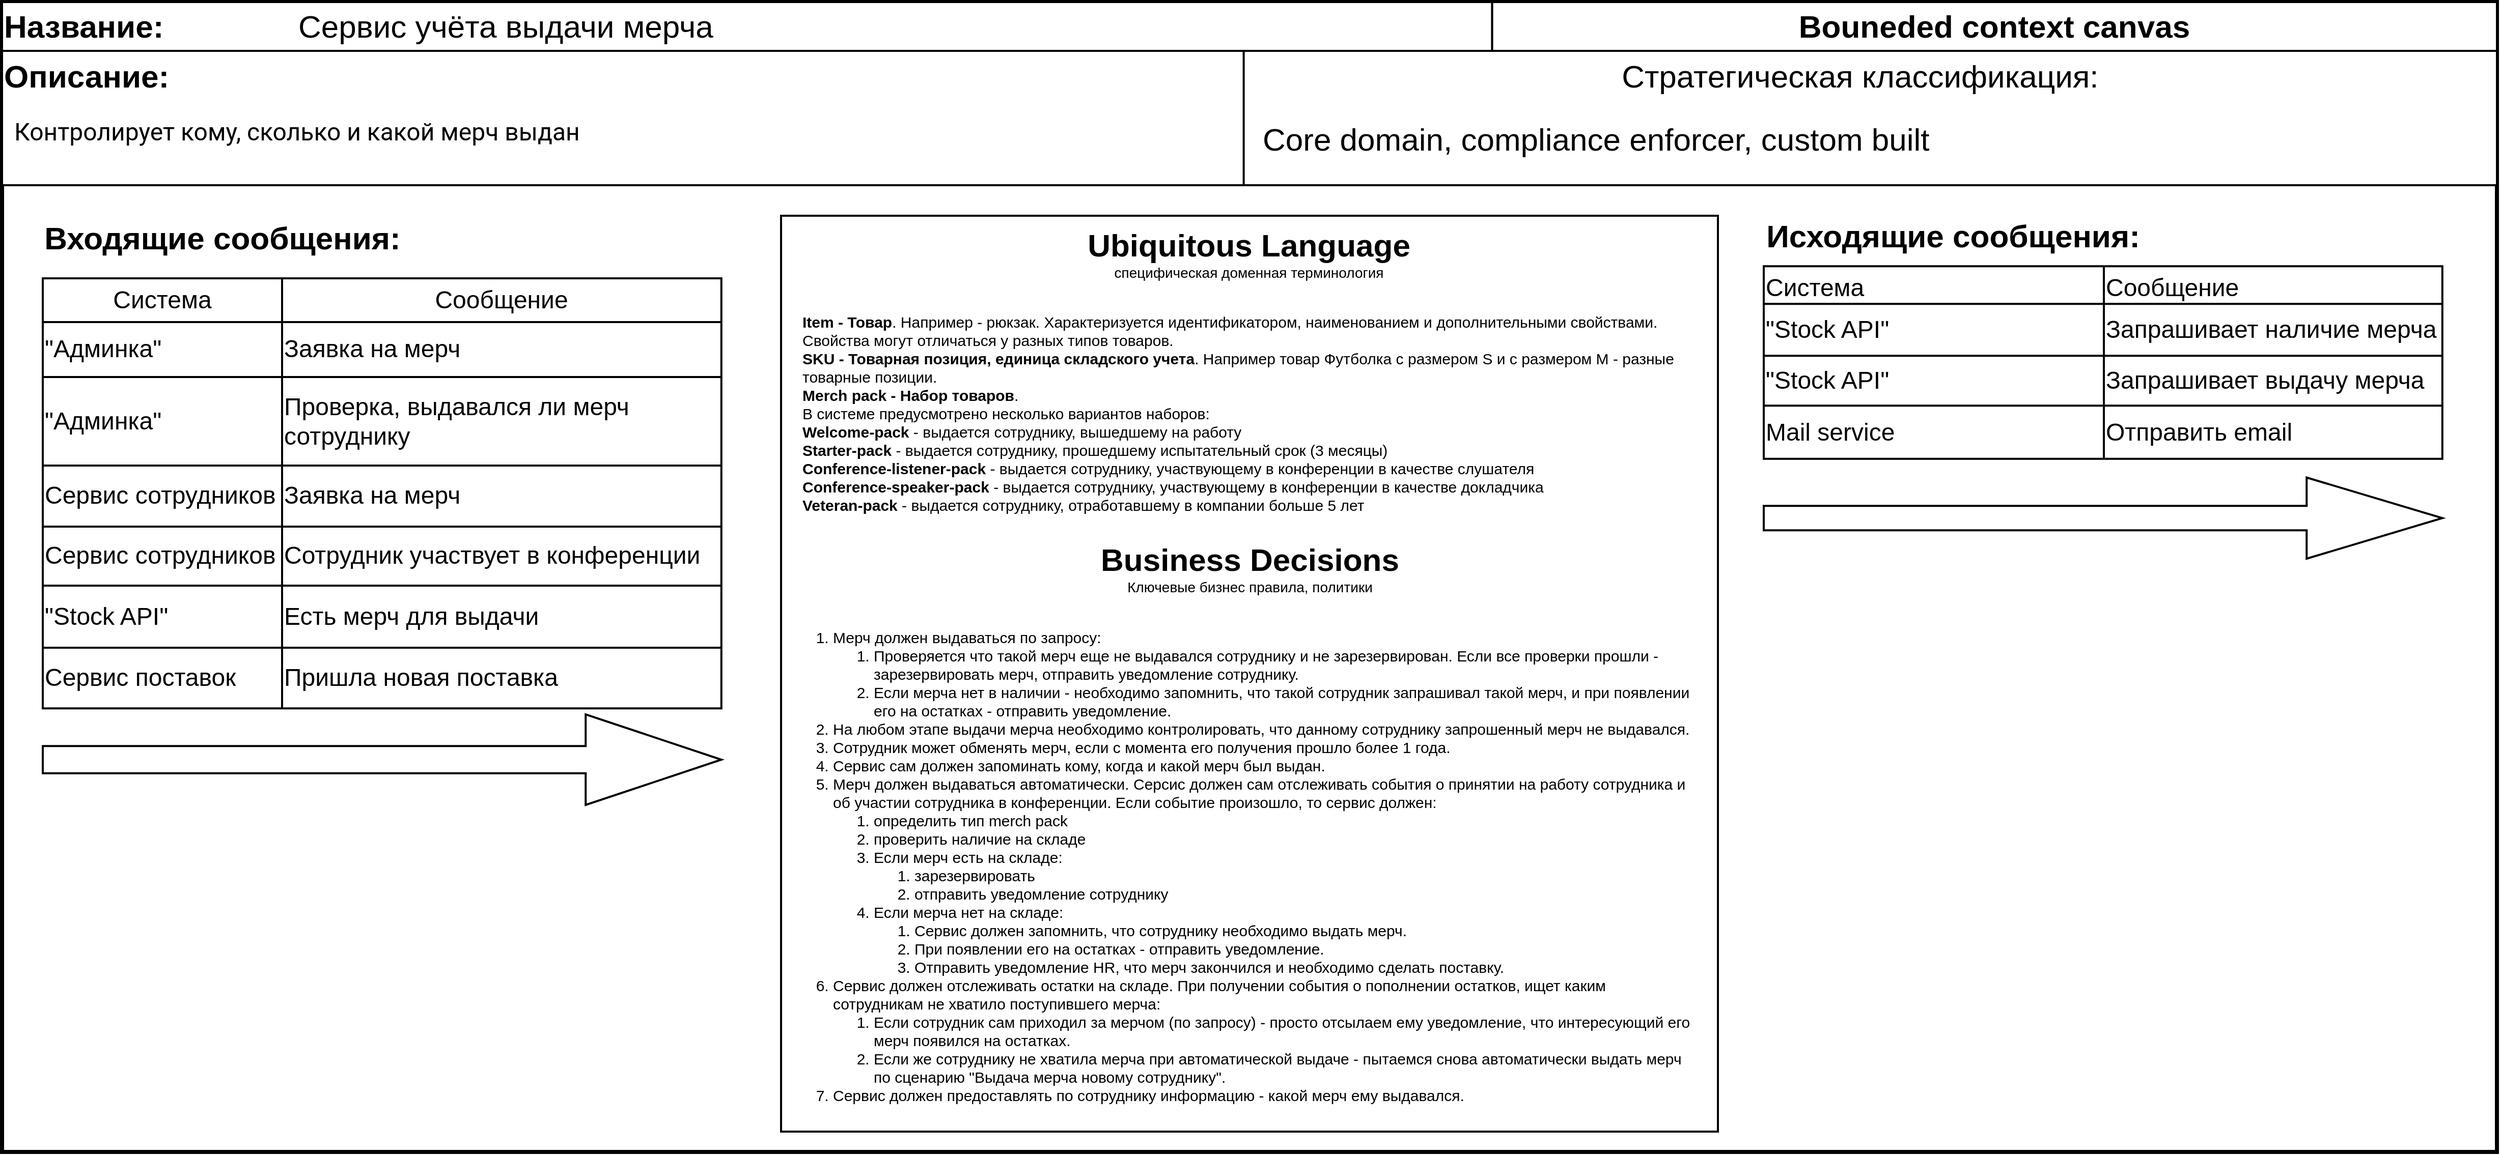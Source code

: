 <mxfile version="15.4.0" type="device"><diagram id="8OFZhzmo89h2vflNufuO" name="Page-1"><mxGraphModel dx="1086" dy="798" grid="1" gridSize="10" guides="1" tooltips="1" connect="1" arrows="1" fold="1" page="1" pageScale="1" pageWidth="827" pageHeight="1169" math="0" shadow="0"><root><mxCell id="0"/><mxCell id="1" parent="0"/><mxCell id="90RE7-Sr8iYz6EcnKm03-32" value="" style="group" parent="1" vertex="1" connectable="0"><mxGeometry x="10" y="20" width="2450" height="1130" as="geometry"/></mxCell><mxCell id="C2i8B1bdvemPvVyp_Ss8-2" value="" style="rounded=0;whiteSpace=wrap;html=1;strokeWidth=4;glass=0;shadow=0;sketch=0;" parent="90RE7-Sr8iYz6EcnKm03-32" vertex="1"><mxGeometry width="2450" height="1130" as="geometry"/></mxCell><mxCell id="C2i8B1bdvemPvVyp_Ss8-19" value="" style="group" parent="90RE7-Sr8iYz6EcnKm03-32" vertex="1" connectable="0"><mxGeometry width="2450" height="180" as="geometry"/></mxCell><mxCell id="C2i8B1bdvemPvVyp_Ss8-5" value="" style="group;strokeColor=none;shadow=0;align=left;" parent="C2i8B1bdvemPvVyp_Ss8-19" vertex="1" connectable="0"><mxGeometry width="2450" height="48.0" as="geometry"/></mxCell><mxCell id="C2i8B1bdvemPvVyp_Ss8-17" value="" style="group" parent="C2i8B1bdvemPvVyp_Ss8-5" vertex="1" connectable="0"><mxGeometry width="2450" height="48.0" as="geometry"/></mxCell><mxCell id="C2i8B1bdvemPvVyp_Ss8-4" value="&lt;font style=&quot;font-size: 31px&quot;&gt;&lt;b&gt;Bouneded context canvas&lt;/b&gt;&lt;/font&gt;" style="rounded=0;whiteSpace=wrap;html=1;strokeWidth=2;strokeColor=default;" parent="C2i8B1bdvemPvVyp_Ss8-17" vertex="1"><mxGeometry x="1463.194" width="986.806" height="48.0" as="geometry"/></mxCell><mxCell id="C2i8B1bdvemPvVyp_Ss8-16" value="" style="group" parent="C2i8B1bdvemPvVyp_Ss8-17" vertex="1" connectable="0"><mxGeometry width="1463.194" height="48.0" as="geometry"/></mxCell><mxCell id="C2i8B1bdvemPvVyp_Ss8-3" value="&lt;b&gt;&lt;font style=&quot;font-size: 31px&quot;&gt;Название:&amp;nbsp;&lt;/font&gt;&lt;/b&gt;" style="rounded=0;whiteSpace=wrap;html=1;strokeWidth=2;align=left;" parent="C2i8B1bdvemPvVyp_Ss8-16" vertex="1"><mxGeometry width="1463.194" height="48.0" as="geometry"/></mxCell><mxCell id="C2i8B1bdvemPvVyp_Ss8-13" value="Сервис учёта выдачи мерча" style="text;html=1;strokeColor=none;fillColor=none;align=left;verticalAlign=middle;whiteSpace=wrap;rounded=0;shadow=0;fontSize=31;" parent="C2i8B1bdvemPvVyp_Ss8-16" vertex="1"><mxGeometry x="289.236" y="6.0" width="1139.931" height="36.0" as="geometry"/></mxCell><mxCell id="C2i8B1bdvemPvVyp_Ss8-8" value="&lt;font style=&quot;font-size: 31px&quot;&gt;Стратегическая классификация:&amp;nbsp;&lt;/font&gt;" style="rounded=0;whiteSpace=wrap;html=1;shadow=0;strokeColor=default;strokeWidth=2;verticalAlign=top;spacingRight=0;spacing=2;sketch=0;" parent="C2i8B1bdvemPvVyp_Ss8-19" vertex="1"><mxGeometry x="1207.907" y="47.998" width="1242.093" height="132.002" as="geometry"/></mxCell><mxCell id="C2i8B1bdvemPvVyp_Ss8-18" value="" style="group" parent="C2i8B1bdvemPvVyp_Ss8-19" vertex="1" connectable="0"><mxGeometry y="47.998" width="1219.302" height="132.002" as="geometry"/></mxCell><mxCell id="C2i8B1bdvemPvVyp_Ss8-7" value="&lt;font style=&quot;font-size: 31px&quot;&gt;&lt;b&gt;Описание:&lt;/b&gt;&lt;/font&gt;" style="rounded=0;whiteSpace=wrap;html=1;shadow=0;strokeColor=default;strokeWidth=2;align=left;verticalAlign=top;" parent="C2i8B1bdvemPvVyp_Ss8-18" vertex="1"><mxGeometry width="1219.302" height="132.002" as="geometry"/></mxCell><mxCell id="C2i8B1bdvemPvVyp_Ss8-12" value="&lt;span style=&quot;font-family: &amp;#34;roboto&amp;#34; , &amp;#34;arial&amp;#34; , sans-serif ; font-size: 24px ; text-align: center ; background-color: rgb(255 , 255 , 255)&quot;&gt;Контролирует кому, сколько и какой мерч выдан&lt;/span&gt;" style="text;html=1;strokeColor=none;fillColor=none;align=left;verticalAlign=top;whiteSpace=wrap;rounded=0;shadow=0;fontSize=31;" parent="C2i8B1bdvemPvVyp_Ss8-18" vertex="1"><mxGeometry x="10.0" y="52" width="1172.9" height="60" as="geometry"/></mxCell><mxCell id="HIC7lZ4OM-H-9Ils8Dxd-2" value="Core domain, compliance enforcer,&amp;nbsp;custom built" style="text;html=1;strokeColor=none;fillColor=none;align=left;verticalAlign=top;whiteSpace=wrap;rounded=0;shadow=0;fontSize=31;" parent="C2i8B1bdvemPvVyp_Ss8-19" vertex="1"><mxGeometry x="1236.313" y="110.0" width="1185.276" height="51.325" as="geometry"/></mxCell><mxCell id="WoysdQ80ojaou5vGWn7A-6" value="" style="group" parent="90RE7-Sr8iYz6EcnKm03-32" vertex="1" connectable="0"><mxGeometry x="765" y="210" width="920" height="900" as="geometry"/></mxCell><mxCell id="C2i8B1bdvemPvVyp_Ss8-9" value="" style="rounded=0;whiteSpace=wrap;html=1;shadow=0;strokeColor=default;strokeWidth=2;verticalAlign=top;fontSize=31;fontStyle=0" parent="WoysdQ80ojaou5vGWn7A-6" vertex="1"><mxGeometry width="920.0" height="900.0" as="geometry"/></mxCell><mxCell id="C2i8B1bdvemPvVyp_Ss8-46" value="&lt;p style=&quot;font-size: 15px&quot;&gt;&lt;font style=&quot;line-height: 100% ; font-size: 15px&quot;&gt;&lt;b style=&quot;font-size: 15px&quot;&gt;Item - Товар&lt;/b&gt;&lt;span style=&quot;font-size: 15px&quot;&gt;. Например - рюкзак. Характеризуется идентификатором, наименованием и дополнительными свойствами. Свойства могут отличаться у разных типов товаров.&lt;br&gt;&lt;/span&gt;&lt;/font&gt;&lt;font style=&quot;line-height: 100% ; font-size: 15px&quot;&gt;&lt;b style=&quot;font-size: 15px&quot;&gt;SKU - Товарная позиция, единица складского учета&lt;/b&gt;&lt;span style=&quot;font-size: 15px&quot;&gt;. Например товар Футболка с размером S и с размером M - разные товарные позиции.&lt;br&gt;&lt;/span&gt;&lt;/font&gt;&lt;span style=&quot;font-size: 15px&quot;&gt;&lt;b style=&quot;font-size: 15px&quot;&gt;Merch pack - Набор товаров&lt;/b&gt;.&lt;br&gt;&lt;/span&gt;&lt;span style=&quot;font-size: 15px&quot;&gt;В системе предусмотрено несколько вариантов наборов:&lt;br&gt;&lt;/span&gt;&lt;span style=&quot;font-size: 15px&quot;&gt;&lt;b style=&quot;font-size: 15px&quot;&gt;Welcome-pack&lt;/b&gt; - выдается сотруднику, вышедшему на работу&lt;br&gt;&lt;/span&gt;&lt;span style=&quot;font-size: 15px&quot;&gt;&lt;b style=&quot;font-size: 15px&quot;&gt;Starter-pack&lt;/b&gt; - выдается сотруднику, прошедшему испытательный срок (3 месяцы)&lt;br&gt;&lt;/span&gt;&lt;span style=&quot;font-size: 15px&quot;&gt;&lt;b style=&quot;font-size: 15px&quot;&gt;Conference-listener-pack&lt;/b&gt; - выдается сотруднику, участвующему в конференции в качестве слушателя&lt;br&gt;&lt;/span&gt;&lt;span style=&quot;font-size: 15px&quot;&gt;&lt;b style=&quot;font-size: 15px&quot;&gt;Conference-speaker-pack&lt;/b&gt; - выдается сотруднику, участвующему в конференции в качестве докладчика&lt;br&gt;&lt;/span&gt;&lt;span style=&quot;font-size: 15px&quot;&gt;&lt;b style=&quot;font-size: 15px&quot;&gt;Veteran-pack&lt;/b&gt; - выдается сотруднику, отработавшему в компании больше 5 лет&lt;/span&gt;&lt;/p&gt;&lt;font style=&quot;line-height: 100% ; font-size: 15px&quot;&gt;&lt;br style=&quot;font-size: 15px&quot;&gt;&lt;br style=&quot;font-size: 15px&quot;&gt;&lt;/font&gt;" style="text;html=1;strokeColor=none;fillColor=none;align=left;verticalAlign=top;whiteSpace=wrap;rounded=0;shadow=0;glass=0;sketch=0;fontSize=15;" parent="WoysdQ80ojaou5vGWn7A-6" vertex="1"><mxGeometry x="18.898" y="73.652" width="879.455" height="223.052" as="geometry"/></mxCell><mxCell id="WoysdQ80ojaou5vGWn7A-3" value="&lt;b style=&quot;font-size: 31px&quot;&gt;Ubiquitous Language&lt;/b&gt;&lt;br style=&quot;font-size: 31px&quot;&gt;&lt;font style=&quot;font-size: 14px&quot;&gt;специфическая доменная терминология&lt;/font&gt;" style="text;html=1;strokeColor=none;fillColor=none;align=center;verticalAlign=middle;whiteSpace=wrap;rounded=0;spacing=2;labelBackgroundColor=none;strokeWidth=1;" parent="WoysdQ80ojaou5vGWn7A-6" vertex="1"><mxGeometry x="278.349" width="363.303" height="73.652" as="geometry"/></mxCell><mxCell id="WoysdQ80ojaou5vGWn7A-4" value="&lt;span style=&quot;font-size: 31px&quot;&gt;&lt;b&gt;Business Decisions&lt;/b&gt;&lt;/span&gt;&lt;br style=&quot;font-size: 31px&quot;&gt;&lt;font style=&quot;font-size: 14px&quot;&gt;Ключевые бизнес правила, политики&lt;/font&gt;" style="text;html=1;strokeColor=none;fillColor=none;align=center;verticalAlign=middle;whiteSpace=wrap;rounded=0;spacing=2;" parent="WoysdQ80ojaou5vGWn7A-6" vertex="1"><mxGeometry x="293.567" y="306.593" width="332.856" height="79.121" as="geometry"/></mxCell><mxCell id="WoysdQ80ojaou5vGWn7A-5" value="&lt;ol&gt;&lt;li style=&quot;font-size: 15px ; box-sizing: content-box&quot;&gt;Мерч должен выдаваться по запросу:&lt;/li&gt;&lt;ol&gt;&lt;li style=&quot;font-size: 15px ; box-sizing: content-box&quot;&gt;Проверяется что такой мерч еще не выдавался сотруднику и не зарезервирован. Если все проверки прошли - зарезервировать мерч, отправить уведомление сотруднику.&lt;/li&gt;&lt;li style=&quot;font-size: 15px ; box-sizing: content-box&quot;&gt;Если мерча нет в наличии - необходимо запомнить, что такой сотрудник запрашивал такой мерч, и при появлении его на остатках - отправить уведомление.&lt;/li&gt;&lt;/ol&gt;&lt;li style=&quot;font-size: 15px&quot;&gt;&lt;font style=&quot;line-height: 100% ; font-size: 15px&quot;&gt;На любом этапе выдачи мерча необходимо контролировать, что данному сотруднику запрошенный мерч не выдавался.&lt;br&gt;&lt;/font&gt;&lt;/li&gt;&lt;li style=&quot;font-size: 15px&quot;&gt;&lt;font style=&quot;line-height: 100% ; font-size: 15px&quot;&gt;Cотрудник может обменять мерч, если с момента его получения прошло более 1 года.&lt;/font&gt;&lt;/li&gt;&lt;li style=&quot;font-size: 15px&quot;&gt;&lt;font style=&quot;line-height: 100% ; font-size: 15px&quot;&gt;Сервис сам должен запоминать кому, когда и какой мерч был выдан.&lt;/font&gt;&lt;/li&gt;&lt;li style=&quot;font-size: 15px&quot;&gt;&lt;font style=&quot;line-height: 100% ; font-size: 15px&quot;&gt;Мерч должен выдаваться автоматически. Серсис должен сам отслеживать события о принятии на работу сотрудника и об участии сотрудника в конференции. Если событие произошло, то сервис должен:&lt;/font&gt;&lt;/li&gt;&lt;ol&gt;&lt;li style=&quot;font-size: 15px&quot;&gt;определить тип merch pack&lt;/li&gt;&lt;li style=&quot;font-size: 15px&quot;&gt;проверить наличие на складе&lt;/li&gt;&lt;li style=&quot;font-size: 15px&quot;&gt;Если мерч есть на складе:&lt;/li&gt;&lt;ol style=&quot;font-size: 15px&quot;&gt;&lt;li style=&quot;font-size: 15px&quot;&gt;зарезервировать&lt;/li&gt;&lt;li style=&quot;font-size: 15px&quot;&gt;отправить уведомление сотруднику&lt;/li&gt;&lt;/ol&gt;&lt;li&gt;Если мерча нет на складе:&lt;/li&gt;&lt;ol&gt;&lt;li&gt;Сервис должен запомнить, что сотруднику необходимо выдать мерч.&lt;/li&gt;&lt;li&gt;При появлении его на остатках - отправить уведомление.&lt;/li&gt;&lt;li&gt;Отправить уведомление HR, что мерч закончился и необходимо сделать поставку.&lt;/li&gt;&lt;/ol&gt;&lt;/ol&gt;&lt;li style=&quot;font-size: 15px&quot;&gt;&lt;span style=&quot;font-size: 15px&quot;&gt;Сервис должен отслеживать остатки на складе. При получении события о пополнении остатков, ищет каким сотрудникам не хватило поступившего мерча:&lt;/span&gt;&lt;/li&gt;&lt;ol&gt;&lt;li style=&quot;font-size: 15px&quot;&gt;&lt;span style=&quot;font-size: 15px&quot;&gt;Если сотрудник сам приходил за мерчом (по запросу) - просто отсылаем ему уведомление, что интересующий его мерч появился на остатках.&lt;br&gt;&lt;/span&gt;&lt;/li&gt;&lt;li style=&quot;font-size: 15px&quot;&gt;&lt;span style=&quot;font-size: 15px&quot;&gt;Если же сотруднику не хватила мерча при автоматической выдаче - пытаемся снова автоматически выдать мерч по сценарию &quot;Выдача мерча новому сотруднику&quot;.&lt;br&gt;&lt;/span&gt;&lt;/li&gt;&lt;/ol&gt;&lt;li&gt;Сервис должен предоставлять по сотруднику информацию - какой мерч ему выдавался.&lt;/li&gt;&lt;/ol&gt;" style="text;html=1;strokeColor=none;fillColor=none;align=left;verticalAlign=top;whiteSpace=wrap;rounded=0;shadow=0;glass=0;sketch=0;fontSize=15;spacing=0;" parent="WoysdQ80ojaou5vGWn7A-6" vertex="1"><mxGeometry x="10.824" y="385.714" width="887.529" height="514.286" as="geometry"/></mxCell><mxCell id="90RE7-Sr8iYz6EcnKm03-27" value="" style="group" parent="90RE7-Sr8iYz6EcnKm03-32" vertex="1" connectable="0"><mxGeometry x="40" y="210" width="666.4" height="540" as="geometry"/></mxCell><mxCell id="C2i8B1bdvemPvVyp_Ss8-23" value="" style="shape=table;html=1;whiteSpace=wrap;startSize=0;container=1;collapsible=0;childLayout=tableLayout;rounded=0;shadow=0;glass=0;sketch=0;fontSize=24;strokeColor=default;strokeWidth=2;align=left;verticalAlign=top;" parent="90RE7-Sr8iYz6EcnKm03-27" vertex="1"><mxGeometry y="61.498" width="666.4" height="422.582" as="geometry"/></mxCell><mxCell id="C2i8B1bdvemPvVyp_Ss8-24" value="" style="shape=partialRectangle;html=1;whiteSpace=wrap;collapsible=0;dropTarget=0;pointerEvents=0;fillColor=none;top=0;left=0;bottom=0;right=0;points=[[0,0.5],[1,0.5]];portConstraint=eastwest;rounded=0;shadow=0;glass=0;sketch=0;fontSize=24;strokeColor=default;strokeWidth=2;align=left;verticalAlign=top;" parent="C2i8B1bdvemPvVyp_Ss8-23" vertex="1"><mxGeometry width="666.4" height="43" as="geometry"/></mxCell><mxCell id="C2i8B1bdvemPvVyp_Ss8-25" value="Система" style="shape=partialRectangle;html=1;whiteSpace=wrap;connectable=0;fillColor=none;top=0;left=0;bottom=0;right=0;overflow=hidden;pointerEvents=1;rounded=0;shadow=0;glass=0;sketch=0;fontSize=24;strokeColor=default;strokeWidth=2;align=center;verticalAlign=middle;" parent="C2i8B1bdvemPvVyp_Ss8-24" vertex="1"><mxGeometry width="235" height="43" as="geometry"><mxRectangle width="235" height="43" as="alternateBounds"/></mxGeometry></mxCell><mxCell id="C2i8B1bdvemPvVyp_Ss8-26" value="Сообщение" style="shape=partialRectangle;html=1;whiteSpace=wrap;connectable=0;fillColor=none;top=0;left=0;bottom=0;right=0;overflow=hidden;pointerEvents=1;rounded=0;shadow=0;glass=0;sketch=0;fontSize=24;strokeColor=default;strokeWidth=2;align=center;verticalAlign=middle;" parent="C2i8B1bdvemPvVyp_Ss8-24" vertex="1"><mxGeometry x="235" width="431" height="43" as="geometry"><mxRectangle width="431" height="43" as="alternateBounds"/></mxGeometry></mxCell><mxCell id="C2i8B1bdvemPvVyp_Ss8-28" value="" style="shape=partialRectangle;html=1;whiteSpace=wrap;collapsible=0;dropTarget=0;pointerEvents=0;fillColor=none;top=0;left=0;bottom=0;right=0;points=[[0,0.5],[1,0.5]];portConstraint=eastwest;rounded=0;shadow=0;glass=0;sketch=0;fontSize=24;strokeColor=default;strokeWidth=2;align=left;verticalAlign=top;" parent="C2i8B1bdvemPvVyp_Ss8-23" vertex="1"><mxGeometry y="43" width="666.4" height="54" as="geometry"/></mxCell><mxCell id="C2i8B1bdvemPvVyp_Ss8-29" value="&quot;Админка&quot;" style="shape=partialRectangle;html=1;whiteSpace=wrap;connectable=0;fillColor=none;top=0;left=0;bottom=0;right=0;overflow=hidden;pointerEvents=1;rounded=0;shadow=0;glass=0;sketch=0;fontSize=24;strokeColor=default;strokeWidth=2;align=left;verticalAlign=middle;" parent="C2i8B1bdvemPvVyp_Ss8-28" vertex="1"><mxGeometry width="235" height="54" as="geometry"><mxRectangle width="235" height="54" as="alternateBounds"/></mxGeometry></mxCell><mxCell id="C2i8B1bdvemPvVyp_Ss8-30" value="Заявка на мерч" style="shape=partialRectangle;html=1;whiteSpace=wrap;connectable=0;fillColor=none;top=0;left=0;bottom=0;right=0;overflow=hidden;pointerEvents=1;rounded=0;shadow=0;glass=0;sketch=0;fontSize=24;strokeColor=default;strokeWidth=2;align=left;verticalAlign=middle;" parent="C2i8B1bdvemPvVyp_Ss8-28" vertex="1"><mxGeometry x="235" width="431" height="54" as="geometry"><mxRectangle width="431" height="54" as="alternateBounds"/></mxGeometry></mxCell><mxCell id="C2i8B1bdvemPvVyp_Ss8-32" value="" style="shape=partialRectangle;html=1;whiteSpace=wrap;collapsible=0;dropTarget=0;pointerEvents=0;fillColor=none;top=0;left=0;bottom=0;right=0;points=[[0,0.5],[1,0.5]];portConstraint=eastwest;rounded=0;shadow=0;glass=0;sketch=0;fontSize=24;strokeColor=default;strokeWidth=2;align=left;verticalAlign=top;" parent="C2i8B1bdvemPvVyp_Ss8-23" vertex="1"><mxGeometry y="97" width="666.4" height="87" as="geometry"/></mxCell><mxCell id="C2i8B1bdvemPvVyp_Ss8-33" value="&quot;Админка&quot;" style="shape=partialRectangle;html=1;whiteSpace=wrap;connectable=0;fillColor=none;top=0;left=0;bottom=0;right=0;overflow=hidden;pointerEvents=1;rounded=0;shadow=0;glass=0;sketch=0;fontSize=24;strokeColor=default;strokeWidth=2;align=left;verticalAlign=middle;" parent="C2i8B1bdvemPvVyp_Ss8-32" vertex="1"><mxGeometry width="235" height="87" as="geometry"><mxRectangle width="235" height="87" as="alternateBounds"/></mxGeometry></mxCell><mxCell id="C2i8B1bdvemPvVyp_Ss8-34" value="Проверка, выдавался ли мерч сотруднику" style="shape=partialRectangle;html=1;whiteSpace=wrap;connectable=0;fillColor=none;top=0;left=0;bottom=0;right=0;overflow=hidden;pointerEvents=1;rounded=0;shadow=0;glass=0;sketch=0;fontSize=24;strokeColor=default;strokeWidth=2;align=left;verticalAlign=middle;" parent="C2i8B1bdvemPvVyp_Ss8-32" vertex="1"><mxGeometry x="235" width="431" height="87" as="geometry"><mxRectangle width="431" height="87" as="alternateBounds"/></mxGeometry></mxCell><mxCell id="90RE7-Sr8iYz6EcnKm03-14" style="shape=partialRectangle;html=1;whiteSpace=wrap;collapsible=0;dropTarget=0;pointerEvents=0;fillColor=none;top=0;left=0;bottom=0;right=0;points=[[0,0.5],[1,0.5]];portConstraint=eastwest;rounded=0;shadow=0;glass=0;sketch=0;fontSize=24;strokeColor=default;strokeWidth=2;align=left;verticalAlign=top;" parent="C2i8B1bdvemPvVyp_Ss8-23" vertex="1"><mxGeometry y="184" width="666.4" height="60" as="geometry"/></mxCell><mxCell id="90RE7-Sr8iYz6EcnKm03-15" value="Сервис сотрудников" style="shape=partialRectangle;html=1;whiteSpace=wrap;connectable=0;fillColor=none;top=0;left=0;bottom=0;right=0;overflow=hidden;pointerEvents=1;rounded=0;shadow=0;glass=0;sketch=0;fontSize=24;strokeColor=default;strokeWidth=2;align=left;verticalAlign=middle;" parent="90RE7-Sr8iYz6EcnKm03-14" vertex="1"><mxGeometry width="235" height="60" as="geometry"><mxRectangle width="235" height="60" as="alternateBounds"/></mxGeometry></mxCell><mxCell id="90RE7-Sr8iYz6EcnKm03-16" value="Заявка на мерч" style="shape=partialRectangle;html=1;whiteSpace=wrap;connectable=0;fillColor=none;top=0;left=0;bottom=0;right=0;overflow=hidden;pointerEvents=1;rounded=0;shadow=0;glass=0;sketch=0;fontSize=24;strokeColor=default;strokeWidth=2;align=left;verticalAlign=middle;" parent="90RE7-Sr8iYz6EcnKm03-14" vertex="1"><mxGeometry x="235" width="431" height="60" as="geometry"><mxRectangle width="431" height="60" as="alternateBounds"/></mxGeometry></mxCell><mxCell id="90RE7-Sr8iYz6EcnKm03-17" style="shape=partialRectangle;html=1;whiteSpace=wrap;collapsible=0;dropTarget=0;pointerEvents=0;fillColor=none;top=0;left=0;bottom=0;right=0;points=[[0,0.5],[1,0.5]];portConstraint=eastwest;rounded=0;shadow=0;glass=0;sketch=0;fontSize=24;strokeColor=default;strokeWidth=2;align=left;verticalAlign=top;" parent="C2i8B1bdvemPvVyp_Ss8-23" vertex="1"><mxGeometry y="244" width="666.4" height="58" as="geometry"/></mxCell><mxCell id="90RE7-Sr8iYz6EcnKm03-18" value="Сервис сотрудников" style="shape=partialRectangle;html=1;whiteSpace=wrap;connectable=0;fillColor=none;top=0;left=0;bottom=0;right=0;overflow=hidden;pointerEvents=1;rounded=0;shadow=0;glass=0;sketch=0;fontSize=24;strokeColor=default;strokeWidth=2;align=left;verticalAlign=middle;" parent="90RE7-Sr8iYz6EcnKm03-17" vertex="1"><mxGeometry width="235" height="58" as="geometry"><mxRectangle width="235" height="58" as="alternateBounds"/></mxGeometry></mxCell><mxCell id="90RE7-Sr8iYz6EcnKm03-19" value="Сотрудник участвует в конференции" style="shape=partialRectangle;html=1;whiteSpace=wrap;connectable=0;fillColor=none;top=0;left=0;bottom=0;right=0;overflow=hidden;pointerEvents=1;rounded=0;shadow=0;glass=0;sketch=0;fontSize=24;strokeColor=default;strokeWidth=2;align=left;verticalAlign=middle;" parent="90RE7-Sr8iYz6EcnKm03-17" vertex="1"><mxGeometry x="235" width="431" height="58" as="geometry"><mxRectangle width="431" height="58" as="alternateBounds"/></mxGeometry></mxCell><mxCell id="90RE7-Sr8iYz6EcnKm03-20" style="shape=partialRectangle;html=1;whiteSpace=wrap;collapsible=0;dropTarget=0;pointerEvents=0;fillColor=none;top=0;left=0;bottom=0;right=0;points=[[0,0.5],[1,0.5]];portConstraint=eastwest;rounded=0;shadow=0;glass=0;sketch=0;fontSize=24;strokeColor=default;strokeWidth=2;align=left;verticalAlign=top;" parent="C2i8B1bdvemPvVyp_Ss8-23" vertex="1"><mxGeometry y="302" width="666.4" height="61" as="geometry"/></mxCell><mxCell id="90RE7-Sr8iYz6EcnKm03-21" value="&quot;Stock API&quot;" style="shape=partialRectangle;html=1;whiteSpace=wrap;connectable=0;fillColor=none;top=0;left=0;bottom=0;right=0;overflow=hidden;pointerEvents=1;rounded=0;shadow=0;glass=0;sketch=0;fontSize=24;strokeColor=default;strokeWidth=2;align=left;verticalAlign=middle;" parent="90RE7-Sr8iYz6EcnKm03-20" vertex="1"><mxGeometry width="235" height="61" as="geometry"><mxRectangle width="235" height="61" as="alternateBounds"/></mxGeometry></mxCell><mxCell id="90RE7-Sr8iYz6EcnKm03-22" value="Есть мерч для выдачи" style="shape=partialRectangle;html=1;whiteSpace=wrap;connectable=0;fillColor=none;top=0;left=0;bottom=0;right=0;overflow=hidden;pointerEvents=1;rounded=0;shadow=0;glass=0;sketch=0;fontSize=24;strokeColor=default;strokeWidth=2;align=left;verticalAlign=middle;" parent="90RE7-Sr8iYz6EcnKm03-20" vertex="1"><mxGeometry x="235" width="431" height="61" as="geometry"><mxRectangle width="431" height="61" as="alternateBounds"/></mxGeometry></mxCell><mxCell id="90RE7-Sr8iYz6EcnKm03-23" style="shape=partialRectangle;html=1;whiteSpace=wrap;collapsible=0;dropTarget=0;pointerEvents=0;fillColor=none;top=0;left=0;bottom=0;right=0;points=[[0,0.5],[1,0.5]];portConstraint=eastwest;rounded=0;shadow=0;glass=0;sketch=0;fontSize=24;strokeColor=default;strokeWidth=2;align=left;verticalAlign=top;" parent="C2i8B1bdvemPvVyp_Ss8-23" vertex="1"><mxGeometry y="363" width="666.4" height="60" as="geometry"/></mxCell><mxCell id="90RE7-Sr8iYz6EcnKm03-24" value="Сервис поставок" style="shape=partialRectangle;html=1;whiteSpace=wrap;connectable=0;fillColor=none;top=0;left=0;bottom=0;right=0;overflow=hidden;pointerEvents=1;rounded=0;shadow=0;glass=0;sketch=0;fontSize=24;strokeColor=default;strokeWidth=2;align=left;verticalAlign=middle;" parent="90RE7-Sr8iYz6EcnKm03-23" vertex="1"><mxGeometry width="235" height="60" as="geometry"><mxRectangle width="235" height="60" as="alternateBounds"/></mxGeometry></mxCell><mxCell id="90RE7-Sr8iYz6EcnKm03-25" value="Пришла новая поставка" style="shape=partialRectangle;html=1;whiteSpace=wrap;connectable=0;fillColor=none;top=0;left=0;bottom=0;right=0;overflow=hidden;pointerEvents=1;rounded=0;shadow=0;glass=0;sketch=0;fontSize=24;strokeColor=default;strokeWidth=2;align=left;verticalAlign=middle;" parent="90RE7-Sr8iYz6EcnKm03-23" vertex="1"><mxGeometry x="235" width="431" height="60" as="geometry"><mxRectangle width="431" height="60" as="alternateBounds"/></mxGeometry></mxCell><mxCell id="C2i8B1bdvemPvVyp_Ss8-14" value="&lt;b&gt;Входящие сообщения:&lt;/b&gt;" style="text;html=1;strokeColor=none;fillColor=none;align=center;verticalAlign=middle;whiteSpace=wrap;rounded=0;shadow=0;glass=0;sketch=0;fontSize=31;" parent="90RE7-Sr8iYz6EcnKm03-27" vertex="1"><mxGeometry width="352.8" height="44.495" as="geometry"/></mxCell><mxCell id="90RE7-Sr8iYz6EcnKm03-31" value="" style="group" parent="90RE7-Sr8iYz6EcnKm03-32" vertex="1" connectable="0"><mxGeometry x="1730.0" y="210.006" width="666.4" height="355.38" as="geometry"/></mxCell><mxCell id="C2i8B1bdvemPvVyp_Ss8-36" value="" style="shape=table;html=1;whiteSpace=wrap;startSize=0;container=1;collapsible=0;childLayout=tableLayout;rounded=0;shadow=0;glass=0;sketch=0;fontSize=24;strokeColor=default;strokeWidth=2;align=left;verticalAlign=top;" parent="90RE7-Sr8iYz6EcnKm03-31" vertex="1"><mxGeometry y="49.61" width="666.4" height="189.252" as="geometry"/></mxCell><mxCell id="C2i8B1bdvemPvVyp_Ss8-37" value="" style="shape=partialRectangle;html=1;whiteSpace=wrap;collapsible=0;dropTarget=0;pointerEvents=0;fillColor=none;top=0;left=0;bottom=0;right=0;points=[[0,0.5],[1,0.5]];portConstraint=eastwest;rounded=0;shadow=0;glass=0;sketch=0;fontSize=14;strokeColor=default;strokeWidth=2;align=left;verticalAlign=top;" parent="C2i8B1bdvemPvVyp_Ss8-36" vertex="1"><mxGeometry width="666.4" height="37" as="geometry"/></mxCell><mxCell id="C2i8B1bdvemPvVyp_Ss8-38" value="Система" style="shape=partialRectangle;html=1;whiteSpace=wrap;connectable=0;fillColor=none;top=0;left=0;bottom=0;right=0;overflow=hidden;pointerEvents=1;rounded=0;shadow=0;glass=0;sketch=0;fontSize=24;strokeColor=default;strokeWidth=2;align=left;verticalAlign=top;" parent="C2i8B1bdvemPvVyp_Ss8-37" vertex="1"><mxGeometry width="334" height="37" as="geometry"><mxRectangle width="334" height="37" as="alternateBounds"/></mxGeometry></mxCell><mxCell id="C2i8B1bdvemPvVyp_Ss8-39" value="Сообщение" style="shape=partialRectangle;html=1;whiteSpace=wrap;connectable=0;fillColor=none;top=0;left=0;bottom=0;right=0;overflow=hidden;pointerEvents=1;rounded=0;shadow=0;glass=0;sketch=0;fontSize=24;strokeColor=default;strokeWidth=2;align=left;verticalAlign=top;" parent="C2i8B1bdvemPvVyp_Ss8-37" vertex="1"><mxGeometry x="334" width="332" height="37" as="geometry"><mxRectangle width="332" height="37" as="alternateBounds"/></mxGeometry></mxCell><mxCell id="C2i8B1bdvemPvVyp_Ss8-40" value="" style="shape=partialRectangle;html=1;whiteSpace=wrap;collapsible=0;dropTarget=0;pointerEvents=0;fillColor=none;top=0;left=0;bottom=0;right=0;points=[[0,0.5],[1,0.5]];portConstraint=eastwest;rounded=0;shadow=0;glass=0;sketch=0;fontSize=31;strokeColor=default;strokeWidth=2;align=left;verticalAlign=top;" parent="C2i8B1bdvemPvVyp_Ss8-36" vertex="1"><mxGeometry y="37" width="666.4" height="51" as="geometry"/></mxCell><mxCell id="C2i8B1bdvemPvVyp_Ss8-41" value="&lt;span&gt;&quot;Stock API&quot;&lt;/span&gt;" style="shape=partialRectangle;html=1;whiteSpace=wrap;connectable=0;fillColor=none;top=0;left=0;bottom=0;right=0;overflow=hidden;pointerEvents=1;rounded=0;shadow=0;glass=0;sketch=0;fontSize=24;strokeColor=default;strokeWidth=2;align=left;verticalAlign=middle;" parent="C2i8B1bdvemPvVyp_Ss8-40" vertex="1"><mxGeometry width="334" height="51" as="geometry"><mxRectangle width="334" height="51" as="alternateBounds"/></mxGeometry></mxCell><mxCell id="C2i8B1bdvemPvVyp_Ss8-42" value="Запрашивает наличие мерча" style="shape=partialRectangle;html=1;whiteSpace=wrap;connectable=0;fillColor=none;top=0;left=0;bottom=0;right=0;overflow=hidden;pointerEvents=1;rounded=0;shadow=0;glass=0;sketch=0;fontSize=24;strokeColor=default;strokeWidth=2;align=left;verticalAlign=middle;" parent="C2i8B1bdvemPvVyp_Ss8-40" vertex="1"><mxGeometry x="334" width="332" height="51" as="geometry"><mxRectangle width="332" height="51" as="alternateBounds"/></mxGeometry></mxCell><mxCell id="C2i8B1bdvemPvVyp_Ss8-43" value="" style="shape=partialRectangle;html=1;whiteSpace=wrap;collapsible=0;dropTarget=0;pointerEvents=0;fillColor=none;top=0;left=0;bottom=0;right=0;points=[[0,0.5],[1,0.5]];portConstraint=eastwest;rounded=0;shadow=0;glass=0;sketch=0;fontSize=31;strokeColor=default;strokeWidth=2;align=left;verticalAlign=top;" parent="C2i8B1bdvemPvVyp_Ss8-36" vertex="1"><mxGeometry y="88" width="666.4" height="49" as="geometry"/></mxCell><mxCell id="C2i8B1bdvemPvVyp_Ss8-44" value="&lt;span&gt;&quot;Stock API&quot;&lt;/span&gt;" style="shape=partialRectangle;html=1;whiteSpace=wrap;connectable=0;fillColor=none;top=0;left=0;bottom=0;right=0;overflow=hidden;pointerEvents=1;rounded=0;shadow=0;glass=0;sketch=0;fontSize=24;strokeColor=default;strokeWidth=2;align=left;verticalAlign=middle;" parent="C2i8B1bdvemPvVyp_Ss8-43" vertex="1"><mxGeometry width="334" height="49" as="geometry"><mxRectangle width="334" height="49" as="alternateBounds"/></mxGeometry></mxCell><mxCell id="C2i8B1bdvemPvVyp_Ss8-45" value="Запрашивает выдачу мерча" style="shape=partialRectangle;html=1;whiteSpace=wrap;connectable=0;fillColor=none;top=0;left=0;bottom=0;right=0;overflow=hidden;pointerEvents=1;rounded=0;shadow=0;glass=0;sketch=0;fontSize=24;strokeColor=default;strokeWidth=2;align=left;verticalAlign=middle;" parent="C2i8B1bdvemPvVyp_Ss8-43" vertex="1"><mxGeometry x="334" width="332" height="49" as="geometry"><mxRectangle width="332" height="49" as="alternateBounds"/></mxGeometry></mxCell><mxCell id="90RE7-Sr8iYz6EcnKm03-28" style="shape=partialRectangle;html=1;whiteSpace=wrap;collapsible=0;dropTarget=0;pointerEvents=0;fillColor=none;top=0;left=0;bottom=0;right=0;points=[[0,0.5],[1,0.5]];portConstraint=eastwest;rounded=0;shadow=0;glass=0;sketch=0;fontSize=31;strokeColor=default;strokeWidth=2;align=left;verticalAlign=top;" parent="C2i8B1bdvemPvVyp_Ss8-36" vertex="1"><mxGeometry y="137" width="666.4" height="52" as="geometry"/></mxCell><mxCell id="90RE7-Sr8iYz6EcnKm03-29" value="Mail service" style="shape=partialRectangle;html=1;whiteSpace=wrap;connectable=0;fillColor=none;top=0;left=0;bottom=0;right=0;overflow=hidden;pointerEvents=1;rounded=0;shadow=0;glass=0;sketch=0;fontSize=24;strokeColor=default;strokeWidth=2;align=left;verticalAlign=middle;" parent="90RE7-Sr8iYz6EcnKm03-28" vertex="1"><mxGeometry width="334" height="52" as="geometry"><mxRectangle width="334" height="52" as="alternateBounds"/></mxGeometry></mxCell><mxCell id="90RE7-Sr8iYz6EcnKm03-30" value="Отправить email" style="shape=partialRectangle;html=1;whiteSpace=wrap;connectable=0;fillColor=none;top=0;left=0;bottom=0;right=0;overflow=hidden;pointerEvents=1;rounded=0;shadow=0;glass=0;sketch=0;fontSize=24;strokeColor=default;strokeWidth=2;align=left;verticalAlign=middle;" parent="90RE7-Sr8iYz6EcnKm03-28" vertex="1"><mxGeometry x="334" width="332" height="52" as="geometry"><mxRectangle width="332" height="52" as="alternateBounds"/></mxGeometry></mxCell><mxCell id="C2i8B1bdvemPvVyp_Ss8-11" value="" style="shape=singleArrow;whiteSpace=wrap;html=1;shadow=0;fontSize=31;strokeColor=default;strokeWidth=2;verticalAlign=top;" parent="90RE7-Sr8iYz6EcnKm03-31" vertex="1"><mxGeometry y="257.236" width="666.4" height="79.771" as="geometry"/></mxCell><mxCell id="C2i8B1bdvemPvVyp_Ss8-15" value="&lt;b&gt;Исходящие сообщения:&lt;/b&gt;" style="text;html=1;strokeColor=none;fillColor=none;align=center;verticalAlign=middle;whiteSpace=wrap;rounded=0;shadow=0;glass=0;sketch=0;fontSize=31;" parent="90RE7-Sr8iYz6EcnKm03-31" vertex="1"><mxGeometry width="372.4" height="39.881" as="geometry"/></mxCell><mxCell id="C2i8B1bdvemPvVyp_Ss8-10" value="" style="shape=singleArrow;whiteSpace=wrap;html=1;shadow=0;fontSize=31;strokeColor=default;strokeWidth=2;verticalAlign=top;" parent="90RE7-Sr8iYz6EcnKm03-32" vertex="1"><mxGeometry x="40" y="699.999" width="666.4" height="89.001" as="geometry"/></mxCell></root></mxGraphModel></diagram></mxfile>